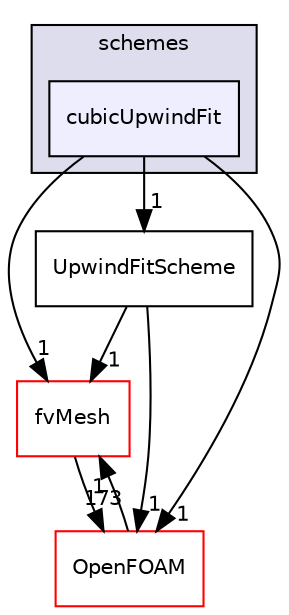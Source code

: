 digraph "src/finiteVolume/interpolation/surfaceInterpolation/schemes/cubicUpwindFit" {
  bgcolor=transparent;
  compound=true
  node [ fontsize="10", fontname="Helvetica"];
  edge [ labelfontsize="10", labelfontname="Helvetica"];
  subgraph clusterdir_deb7d71175aa940c147966c547ebcb7e {
    graph [ bgcolor="#ddddee", pencolor="black", label="schemes" fontname="Helvetica", fontsize="10", URL="dir_deb7d71175aa940c147966c547ebcb7e.html"]
  dir_6e88ce7aa5483a0742ec9d8ca7a1206e [shape=box, label="cubicUpwindFit", style="filled", fillcolor="#eeeeff", pencolor="black", URL="dir_6e88ce7aa5483a0742ec9d8ca7a1206e.html"];
  }
  dir_c382fa095c9c33d8673c0dd60aaef275 [shape=box label="fvMesh" color="red" URL="dir_c382fa095c9c33d8673c0dd60aaef275.html"];
  dir_1afd78ac93aa70cb906e64b5002585a3 [shape=box label="UpwindFitScheme" URL="dir_1afd78ac93aa70cb906e64b5002585a3.html"];
  dir_c5473ff19b20e6ec4dfe5c310b3778a8 [shape=box label="OpenFOAM" color="red" URL="dir_c5473ff19b20e6ec4dfe5c310b3778a8.html"];
  dir_c382fa095c9c33d8673c0dd60aaef275->dir_c5473ff19b20e6ec4dfe5c310b3778a8 [headlabel="173", labeldistance=1.5 headhref="dir_001124_001896.html"];
  dir_1afd78ac93aa70cb906e64b5002585a3->dir_c382fa095c9c33d8673c0dd60aaef275 [headlabel="1", labeldistance=1.5 headhref="dir_001264_001124.html"];
  dir_1afd78ac93aa70cb906e64b5002585a3->dir_c5473ff19b20e6ec4dfe5c310b3778a8 [headlabel="1", labeldistance=1.5 headhref="dir_001264_001896.html"];
  dir_c5473ff19b20e6ec4dfe5c310b3778a8->dir_c382fa095c9c33d8673c0dd60aaef275 [headlabel="1", labeldistance=1.5 headhref="dir_001896_001124.html"];
  dir_6e88ce7aa5483a0742ec9d8ca7a1206e->dir_c382fa095c9c33d8673c0dd60aaef275 [headlabel="1", labeldistance=1.5 headhref="dir_001231_001124.html"];
  dir_6e88ce7aa5483a0742ec9d8ca7a1206e->dir_1afd78ac93aa70cb906e64b5002585a3 [headlabel="1", labeldistance=1.5 headhref="dir_001231_001264.html"];
  dir_6e88ce7aa5483a0742ec9d8ca7a1206e->dir_c5473ff19b20e6ec4dfe5c310b3778a8 [headlabel="1", labeldistance=1.5 headhref="dir_001231_001896.html"];
}
